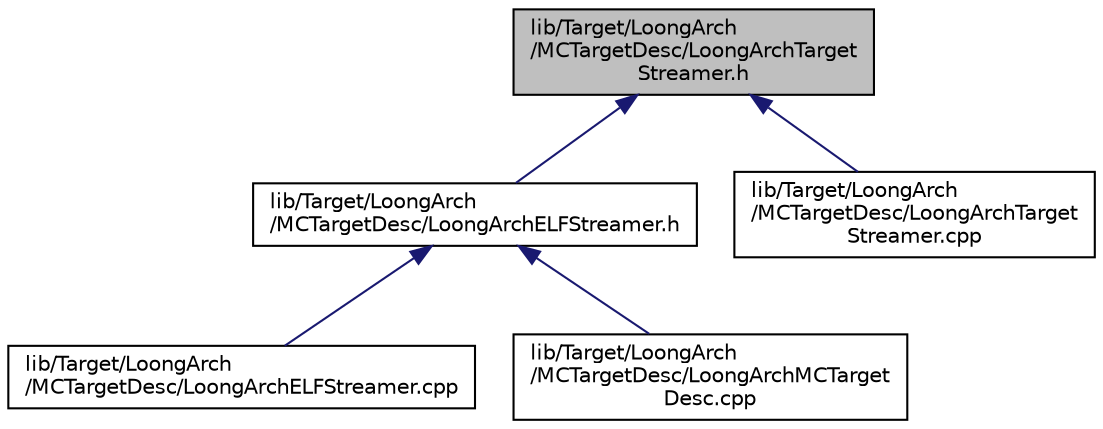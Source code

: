 digraph "lib/Target/LoongArch/MCTargetDesc/LoongArchTargetStreamer.h"
{
 // LATEX_PDF_SIZE
  bgcolor="transparent";
  edge [fontname="Helvetica",fontsize="10",labelfontname="Helvetica",labelfontsize="10"];
  node [fontname="Helvetica",fontsize="10",shape=record];
  Node1 [label="lib/Target/LoongArch\l/MCTargetDesc/LoongArchTarget\lStreamer.h",height=0.2,width=0.4,color="black", fillcolor="grey75", style="filled", fontcolor="black",tooltip=" "];
  Node1 -> Node2 [dir="back",color="midnightblue",fontsize="10",style="solid",fontname="Helvetica"];
  Node2 [label="lib/Target/LoongArch\l/MCTargetDesc/LoongArchELFStreamer.h",height=0.2,width=0.4,color="black",URL="$LoongArchELFStreamer_8h.html",tooltip=" "];
  Node2 -> Node3 [dir="back",color="midnightblue",fontsize="10",style="solid",fontname="Helvetica"];
  Node3 [label="lib/Target/LoongArch\l/MCTargetDesc/LoongArchELFStreamer.cpp",height=0.2,width=0.4,color="black",URL="$LoongArchELFStreamer_8cpp.html",tooltip=" "];
  Node2 -> Node4 [dir="back",color="midnightblue",fontsize="10",style="solid",fontname="Helvetica"];
  Node4 [label="lib/Target/LoongArch\l/MCTargetDesc/LoongArchMCTarget\lDesc.cpp",height=0.2,width=0.4,color="black",URL="$LoongArchMCTargetDesc_8cpp.html",tooltip=" "];
  Node1 -> Node5 [dir="back",color="midnightblue",fontsize="10",style="solid",fontname="Helvetica"];
  Node5 [label="lib/Target/LoongArch\l/MCTargetDesc/LoongArchTarget\lStreamer.cpp",height=0.2,width=0.4,color="black",URL="$LoongArchTargetStreamer_8cpp.html",tooltip=" "];
}
